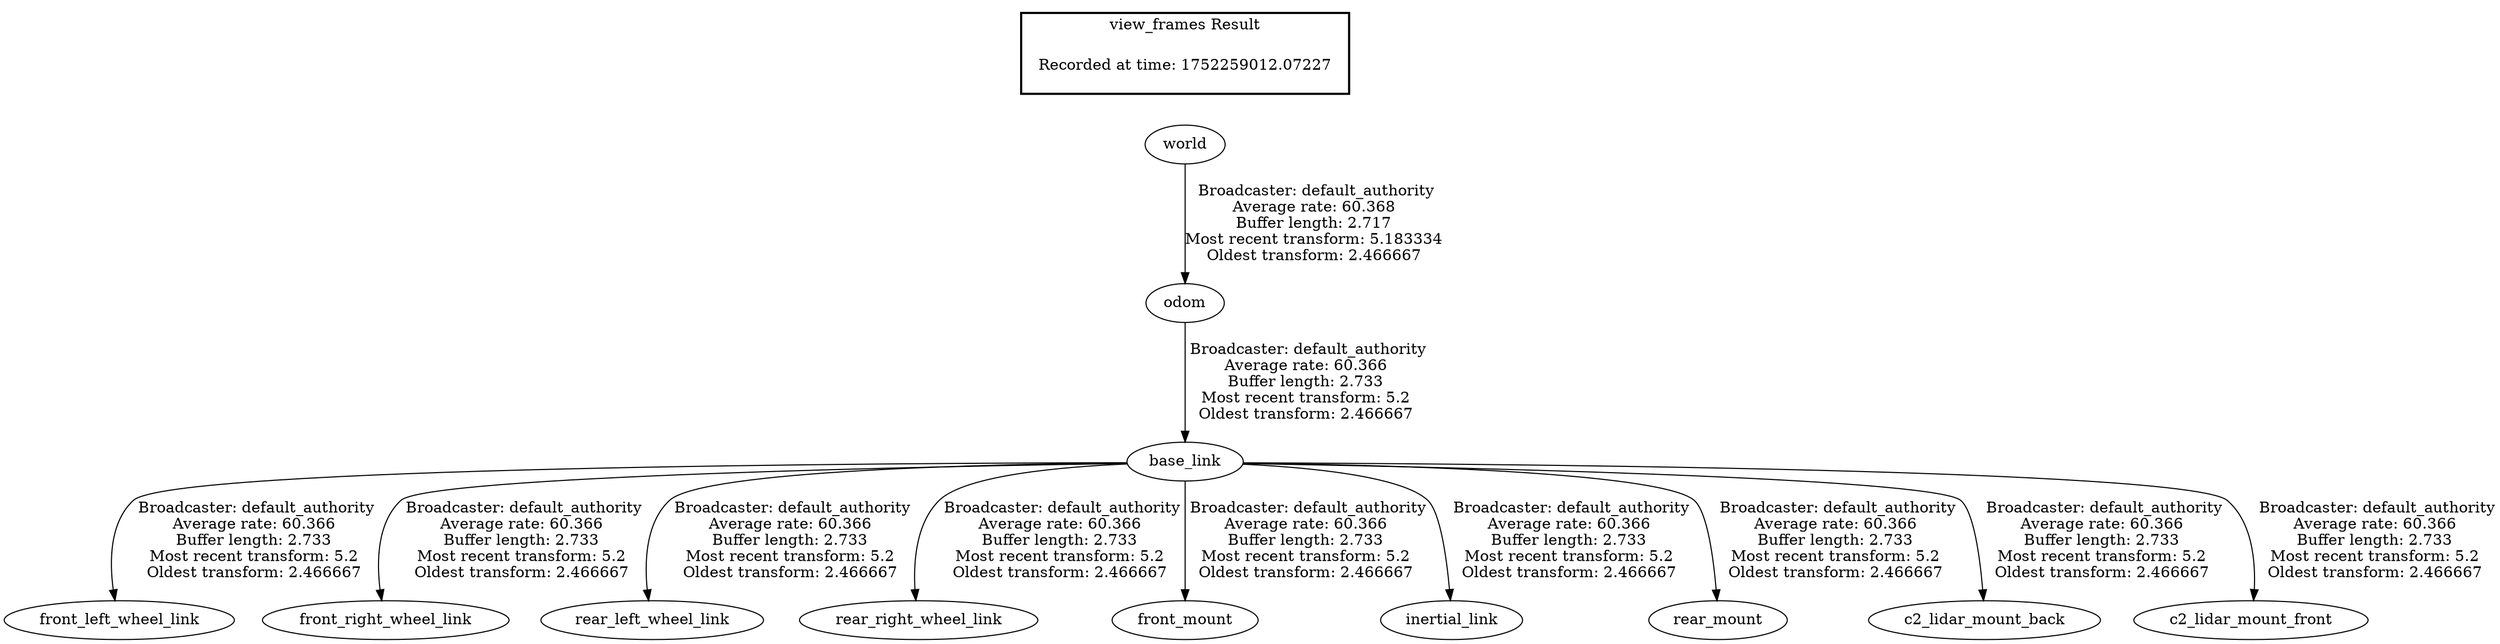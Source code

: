 digraph G {
"odom" -> "base_link"[label=" Broadcaster: default_authority\nAverage rate: 60.366\nBuffer length: 2.733\nMost recent transform: 5.2\nOldest transform: 2.466667\n"];
"world" -> "odom"[label=" Broadcaster: default_authority\nAverage rate: 60.368\nBuffer length: 2.717\nMost recent transform: 5.183334\nOldest transform: 2.466667\n"];
"base_link" -> "front_left_wheel_link"[label=" Broadcaster: default_authority\nAverage rate: 60.366\nBuffer length: 2.733\nMost recent transform: 5.2\nOldest transform: 2.466667\n"];
"base_link" -> "front_right_wheel_link"[label=" Broadcaster: default_authority\nAverage rate: 60.366\nBuffer length: 2.733\nMost recent transform: 5.2\nOldest transform: 2.466667\n"];
"base_link" -> "rear_left_wheel_link"[label=" Broadcaster: default_authority\nAverage rate: 60.366\nBuffer length: 2.733\nMost recent transform: 5.2\nOldest transform: 2.466667\n"];
"base_link" -> "rear_right_wheel_link"[label=" Broadcaster: default_authority\nAverage rate: 60.366\nBuffer length: 2.733\nMost recent transform: 5.2\nOldest transform: 2.466667\n"];
"base_link" -> "front_mount"[label=" Broadcaster: default_authority\nAverage rate: 60.366\nBuffer length: 2.733\nMost recent transform: 5.2\nOldest transform: 2.466667\n"];
"base_link" -> "inertial_link"[label=" Broadcaster: default_authority\nAverage rate: 60.366\nBuffer length: 2.733\nMost recent transform: 5.2\nOldest transform: 2.466667\n"];
"base_link" -> "rear_mount"[label=" Broadcaster: default_authority\nAverage rate: 60.366\nBuffer length: 2.733\nMost recent transform: 5.2\nOldest transform: 2.466667\n"];
"base_link" -> "c2_lidar_mount_back"[label=" Broadcaster: default_authority\nAverage rate: 60.366\nBuffer length: 2.733\nMost recent transform: 5.2\nOldest transform: 2.466667\n"];
"base_link" -> "c2_lidar_mount_front"[label=" Broadcaster: default_authority\nAverage rate: 60.366\nBuffer length: 2.733\nMost recent transform: 5.2\nOldest transform: 2.466667\n"];
edge [style=invis];
 subgraph cluster_legend { style=bold; color=black; label ="view_frames Result";
"Recorded at time: 1752259012.07227"[ shape=plaintext ] ;
}->"world";
}